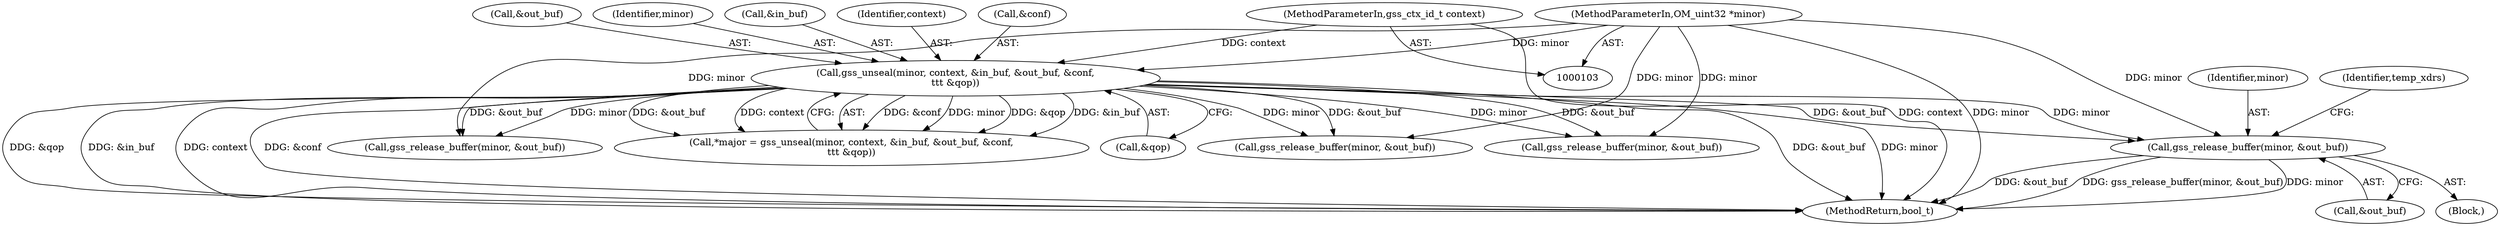 digraph "0_krb5_a197e92349a4aa2141b5dff12e9dd44c2a2166e3_1@pointer" {
"1000246" [label="(Call,gss_release_buffer(minor, &out_buf))"];
"1000190" [label="(Call,gss_unseal(minor, context, &in_buf, &out_buf, &conf,\n\t\t\t &qop))"];
"1000105" [label="(MethodParameterIn,OM_uint32 *minor)"];
"1000106" [label="(MethodParameterIn,gss_ctx_id_t context)"];
"1000302" [label="(Call,gss_release_buffer(minor, &out_buf))"];
"1000106" [label="(MethodParameterIn,gss_ctx_id_t context)"];
"1000105" [label="(MethodParameterIn,OM_uint32 *minor)"];
"1000197" [label="(Call,&conf)"];
"1000247" [label="(Identifier,minor)"];
"1000246" [label="(Call,gss_release_buffer(minor, &out_buf))"];
"1000243" [label="(Block,)"];
"1000190" [label="(Call,gss_unseal(minor, context, &in_buf, &out_buf, &conf,\n\t\t\t &qop))"];
"1000195" [label="(Call,&out_buf)"];
"1000266" [label="(Call,gss_release_buffer(minor, &out_buf))"];
"1000311" [label="(MethodReturn,bool_t)"];
"1000191" [label="(Identifier,minor)"];
"1000248" [label="(Call,&out_buf)"];
"1000288" [label="(Call,gss_release_buffer(minor, &out_buf))"];
"1000193" [label="(Call,&in_buf)"];
"1000192" [label="(Identifier,context)"];
"1000187" [label="(Call,*major = gss_unseal(minor, context, &in_buf, &out_buf, &conf,\n\t\t\t &qop))"];
"1000252" [label="(Identifier,temp_xdrs)"];
"1000199" [label="(Call,&qop)"];
"1000246" -> "1000243"  [label="AST: "];
"1000246" -> "1000248"  [label="CFG: "];
"1000247" -> "1000246"  [label="AST: "];
"1000248" -> "1000246"  [label="AST: "];
"1000252" -> "1000246"  [label="CFG: "];
"1000246" -> "1000311"  [label="DDG: &out_buf"];
"1000246" -> "1000311"  [label="DDG: gss_release_buffer(minor, &out_buf)"];
"1000246" -> "1000311"  [label="DDG: minor"];
"1000190" -> "1000246"  [label="DDG: minor"];
"1000190" -> "1000246"  [label="DDG: &out_buf"];
"1000105" -> "1000246"  [label="DDG: minor"];
"1000190" -> "1000187"  [label="AST: "];
"1000190" -> "1000199"  [label="CFG: "];
"1000191" -> "1000190"  [label="AST: "];
"1000192" -> "1000190"  [label="AST: "];
"1000193" -> "1000190"  [label="AST: "];
"1000195" -> "1000190"  [label="AST: "];
"1000197" -> "1000190"  [label="AST: "];
"1000199" -> "1000190"  [label="AST: "];
"1000187" -> "1000190"  [label="CFG: "];
"1000190" -> "1000311"  [label="DDG: &out_buf"];
"1000190" -> "1000311"  [label="DDG: minor"];
"1000190" -> "1000311"  [label="DDG: &conf"];
"1000190" -> "1000311"  [label="DDG: &qop"];
"1000190" -> "1000311"  [label="DDG: &in_buf"];
"1000190" -> "1000311"  [label="DDG: context"];
"1000190" -> "1000187"  [label="DDG: &conf"];
"1000190" -> "1000187"  [label="DDG: minor"];
"1000190" -> "1000187"  [label="DDG: &qop"];
"1000190" -> "1000187"  [label="DDG: &in_buf"];
"1000190" -> "1000187"  [label="DDG: &out_buf"];
"1000190" -> "1000187"  [label="DDG: context"];
"1000105" -> "1000190"  [label="DDG: minor"];
"1000106" -> "1000190"  [label="DDG: context"];
"1000190" -> "1000266"  [label="DDG: minor"];
"1000190" -> "1000266"  [label="DDG: &out_buf"];
"1000190" -> "1000288"  [label="DDG: minor"];
"1000190" -> "1000288"  [label="DDG: &out_buf"];
"1000190" -> "1000302"  [label="DDG: minor"];
"1000190" -> "1000302"  [label="DDG: &out_buf"];
"1000105" -> "1000103"  [label="AST: "];
"1000105" -> "1000311"  [label="DDG: minor"];
"1000105" -> "1000266"  [label="DDG: minor"];
"1000105" -> "1000288"  [label="DDG: minor"];
"1000105" -> "1000302"  [label="DDG: minor"];
"1000106" -> "1000103"  [label="AST: "];
"1000106" -> "1000311"  [label="DDG: context"];
}
